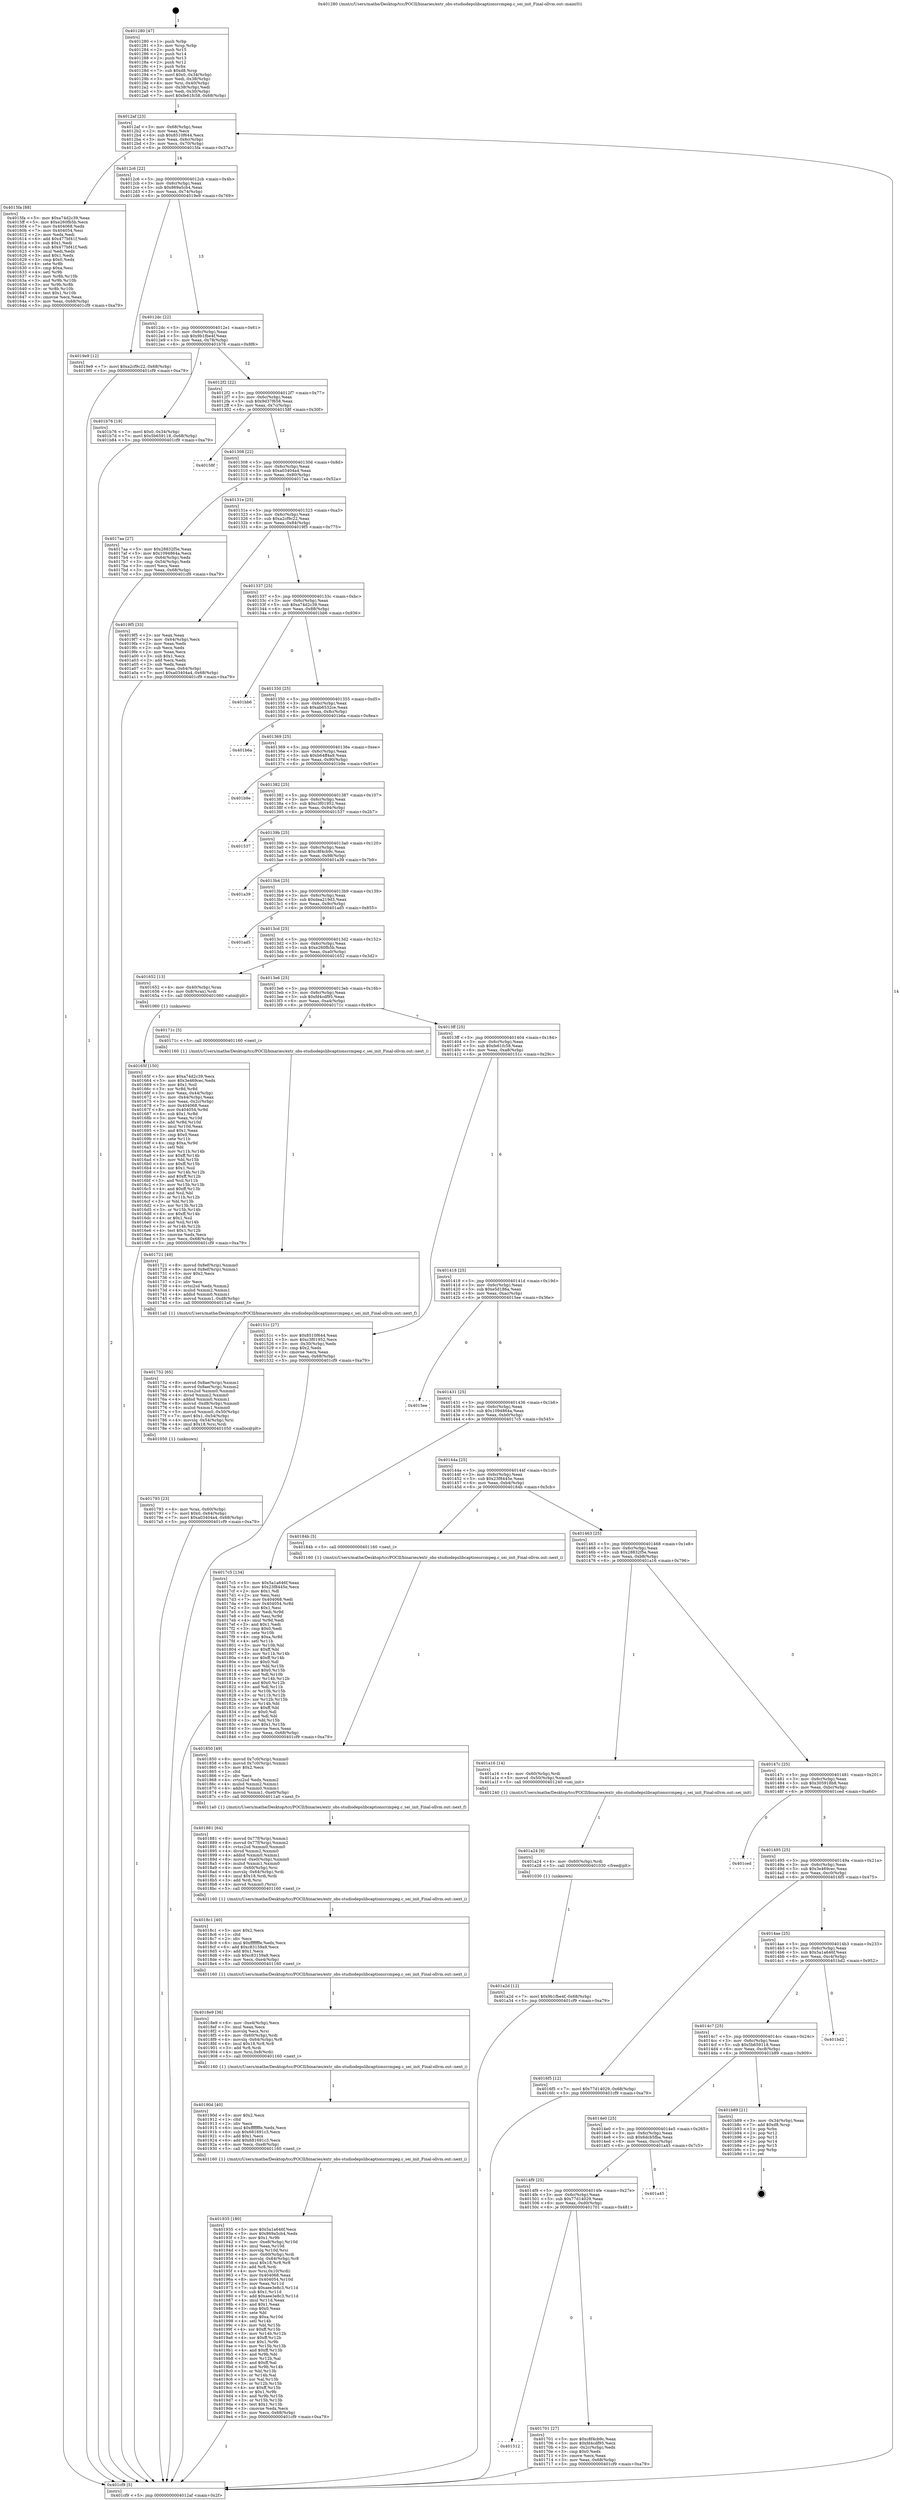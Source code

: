digraph "0x401280" {
  label = "0x401280 (/mnt/c/Users/mathe/Desktop/tcc/POCII/binaries/extr_obs-studiodepslibcaptionsrcmpeg.c_sei_init_Final-ollvm.out::main(0))"
  labelloc = "t"
  node[shape=record]

  Entry [label="",width=0.3,height=0.3,shape=circle,fillcolor=black,style=filled]
  "0x4012af" [label="{
     0x4012af [23]\l
     | [instrs]\l
     &nbsp;&nbsp;0x4012af \<+3\>: mov -0x68(%rbp),%eax\l
     &nbsp;&nbsp;0x4012b2 \<+2\>: mov %eax,%ecx\l
     &nbsp;&nbsp;0x4012b4 \<+6\>: sub $0x8510f644,%ecx\l
     &nbsp;&nbsp;0x4012ba \<+3\>: mov %eax,-0x6c(%rbp)\l
     &nbsp;&nbsp;0x4012bd \<+3\>: mov %ecx,-0x70(%rbp)\l
     &nbsp;&nbsp;0x4012c0 \<+6\>: je 00000000004015fa \<main+0x37a\>\l
  }"]
  "0x4015fa" [label="{
     0x4015fa [88]\l
     | [instrs]\l
     &nbsp;&nbsp;0x4015fa \<+5\>: mov $0xa74d2c39,%eax\l
     &nbsp;&nbsp;0x4015ff \<+5\>: mov $0xe260fb5b,%ecx\l
     &nbsp;&nbsp;0x401604 \<+7\>: mov 0x404068,%edx\l
     &nbsp;&nbsp;0x40160b \<+7\>: mov 0x404054,%esi\l
     &nbsp;&nbsp;0x401612 \<+2\>: mov %edx,%edi\l
     &nbsp;&nbsp;0x401614 \<+6\>: add $0x477bf41f,%edi\l
     &nbsp;&nbsp;0x40161a \<+3\>: sub $0x1,%edi\l
     &nbsp;&nbsp;0x40161d \<+6\>: sub $0x477bf41f,%edi\l
     &nbsp;&nbsp;0x401623 \<+3\>: imul %edi,%edx\l
     &nbsp;&nbsp;0x401626 \<+3\>: and $0x1,%edx\l
     &nbsp;&nbsp;0x401629 \<+3\>: cmp $0x0,%edx\l
     &nbsp;&nbsp;0x40162c \<+4\>: sete %r8b\l
     &nbsp;&nbsp;0x401630 \<+3\>: cmp $0xa,%esi\l
     &nbsp;&nbsp;0x401633 \<+4\>: setl %r9b\l
     &nbsp;&nbsp;0x401637 \<+3\>: mov %r8b,%r10b\l
     &nbsp;&nbsp;0x40163a \<+3\>: and %r9b,%r10b\l
     &nbsp;&nbsp;0x40163d \<+3\>: xor %r9b,%r8b\l
     &nbsp;&nbsp;0x401640 \<+3\>: or %r8b,%r10b\l
     &nbsp;&nbsp;0x401643 \<+4\>: test $0x1,%r10b\l
     &nbsp;&nbsp;0x401647 \<+3\>: cmovne %ecx,%eax\l
     &nbsp;&nbsp;0x40164a \<+3\>: mov %eax,-0x68(%rbp)\l
     &nbsp;&nbsp;0x40164d \<+5\>: jmp 0000000000401cf9 \<main+0xa79\>\l
  }"]
  "0x4012c6" [label="{
     0x4012c6 [22]\l
     | [instrs]\l
     &nbsp;&nbsp;0x4012c6 \<+5\>: jmp 00000000004012cb \<main+0x4b\>\l
     &nbsp;&nbsp;0x4012cb \<+3\>: mov -0x6c(%rbp),%eax\l
     &nbsp;&nbsp;0x4012ce \<+5\>: sub $0x869a5cb4,%eax\l
     &nbsp;&nbsp;0x4012d3 \<+3\>: mov %eax,-0x74(%rbp)\l
     &nbsp;&nbsp;0x4012d6 \<+6\>: je 00000000004019e9 \<main+0x769\>\l
  }"]
  Exit [label="",width=0.3,height=0.3,shape=circle,fillcolor=black,style=filled,peripheries=2]
  "0x4019e9" [label="{
     0x4019e9 [12]\l
     | [instrs]\l
     &nbsp;&nbsp;0x4019e9 \<+7\>: movl $0xa2cf9c22,-0x68(%rbp)\l
     &nbsp;&nbsp;0x4019f0 \<+5\>: jmp 0000000000401cf9 \<main+0xa79\>\l
  }"]
  "0x4012dc" [label="{
     0x4012dc [22]\l
     | [instrs]\l
     &nbsp;&nbsp;0x4012dc \<+5\>: jmp 00000000004012e1 \<main+0x61\>\l
     &nbsp;&nbsp;0x4012e1 \<+3\>: mov -0x6c(%rbp),%eax\l
     &nbsp;&nbsp;0x4012e4 \<+5\>: sub $0x9b1fbe4f,%eax\l
     &nbsp;&nbsp;0x4012e9 \<+3\>: mov %eax,-0x78(%rbp)\l
     &nbsp;&nbsp;0x4012ec \<+6\>: je 0000000000401b76 \<main+0x8f6\>\l
  }"]
  "0x401a2d" [label="{
     0x401a2d [12]\l
     | [instrs]\l
     &nbsp;&nbsp;0x401a2d \<+7\>: movl $0x9b1fbe4f,-0x68(%rbp)\l
     &nbsp;&nbsp;0x401a34 \<+5\>: jmp 0000000000401cf9 \<main+0xa79\>\l
  }"]
  "0x401b76" [label="{
     0x401b76 [19]\l
     | [instrs]\l
     &nbsp;&nbsp;0x401b76 \<+7\>: movl $0x0,-0x34(%rbp)\l
     &nbsp;&nbsp;0x401b7d \<+7\>: movl $0x5b659118,-0x68(%rbp)\l
     &nbsp;&nbsp;0x401b84 \<+5\>: jmp 0000000000401cf9 \<main+0xa79\>\l
  }"]
  "0x4012f2" [label="{
     0x4012f2 [22]\l
     | [instrs]\l
     &nbsp;&nbsp;0x4012f2 \<+5\>: jmp 00000000004012f7 \<main+0x77\>\l
     &nbsp;&nbsp;0x4012f7 \<+3\>: mov -0x6c(%rbp),%eax\l
     &nbsp;&nbsp;0x4012fa \<+5\>: sub $0x9d37f658,%eax\l
     &nbsp;&nbsp;0x4012ff \<+3\>: mov %eax,-0x7c(%rbp)\l
     &nbsp;&nbsp;0x401302 \<+6\>: je 000000000040158f \<main+0x30f\>\l
  }"]
  "0x401a24" [label="{
     0x401a24 [9]\l
     | [instrs]\l
     &nbsp;&nbsp;0x401a24 \<+4\>: mov -0x60(%rbp),%rdi\l
     &nbsp;&nbsp;0x401a28 \<+5\>: call 0000000000401030 \<free@plt\>\l
     | [calls]\l
     &nbsp;&nbsp;0x401030 \{1\} (unknown)\l
  }"]
  "0x40158f" [label="{
     0x40158f\l
  }", style=dashed]
  "0x401308" [label="{
     0x401308 [22]\l
     | [instrs]\l
     &nbsp;&nbsp;0x401308 \<+5\>: jmp 000000000040130d \<main+0x8d\>\l
     &nbsp;&nbsp;0x40130d \<+3\>: mov -0x6c(%rbp),%eax\l
     &nbsp;&nbsp;0x401310 \<+5\>: sub $0xa03404a4,%eax\l
     &nbsp;&nbsp;0x401315 \<+3\>: mov %eax,-0x80(%rbp)\l
     &nbsp;&nbsp;0x401318 \<+6\>: je 00000000004017aa \<main+0x52a\>\l
  }"]
  "0x401935" [label="{
     0x401935 [180]\l
     | [instrs]\l
     &nbsp;&nbsp;0x401935 \<+5\>: mov $0x5a1a646f,%ecx\l
     &nbsp;&nbsp;0x40193a \<+5\>: mov $0x869a5cb4,%edx\l
     &nbsp;&nbsp;0x40193f \<+3\>: mov $0x1,%r9b\l
     &nbsp;&nbsp;0x401942 \<+7\>: mov -0xe8(%rbp),%r10d\l
     &nbsp;&nbsp;0x401949 \<+4\>: imul %eax,%r10d\l
     &nbsp;&nbsp;0x40194d \<+3\>: movslq %r10d,%rsi\l
     &nbsp;&nbsp;0x401950 \<+4\>: mov -0x60(%rbp),%rdi\l
     &nbsp;&nbsp;0x401954 \<+4\>: movslq -0x64(%rbp),%r8\l
     &nbsp;&nbsp;0x401958 \<+4\>: imul $0x18,%r8,%r8\l
     &nbsp;&nbsp;0x40195c \<+3\>: add %r8,%rdi\l
     &nbsp;&nbsp;0x40195f \<+4\>: mov %rsi,0x10(%rdi)\l
     &nbsp;&nbsp;0x401963 \<+7\>: mov 0x404068,%eax\l
     &nbsp;&nbsp;0x40196a \<+8\>: mov 0x404054,%r10d\l
     &nbsp;&nbsp;0x401972 \<+3\>: mov %eax,%r11d\l
     &nbsp;&nbsp;0x401975 \<+7\>: sub $0xaee3e8c3,%r11d\l
     &nbsp;&nbsp;0x40197c \<+4\>: sub $0x1,%r11d\l
     &nbsp;&nbsp;0x401980 \<+7\>: add $0xaee3e8c3,%r11d\l
     &nbsp;&nbsp;0x401987 \<+4\>: imul %r11d,%eax\l
     &nbsp;&nbsp;0x40198b \<+3\>: and $0x1,%eax\l
     &nbsp;&nbsp;0x40198e \<+3\>: cmp $0x0,%eax\l
     &nbsp;&nbsp;0x401991 \<+3\>: sete %bl\l
     &nbsp;&nbsp;0x401994 \<+4\>: cmp $0xa,%r10d\l
     &nbsp;&nbsp;0x401998 \<+4\>: setl %r14b\l
     &nbsp;&nbsp;0x40199c \<+3\>: mov %bl,%r15b\l
     &nbsp;&nbsp;0x40199f \<+4\>: xor $0xff,%r15b\l
     &nbsp;&nbsp;0x4019a3 \<+3\>: mov %r14b,%r12b\l
     &nbsp;&nbsp;0x4019a6 \<+4\>: xor $0xff,%r12b\l
     &nbsp;&nbsp;0x4019aa \<+4\>: xor $0x1,%r9b\l
     &nbsp;&nbsp;0x4019ae \<+3\>: mov %r15b,%r13b\l
     &nbsp;&nbsp;0x4019b1 \<+4\>: and $0xff,%r13b\l
     &nbsp;&nbsp;0x4019b5 \<+3\>: and %r9b,%bl\l
     &nbsp;&nbsp;0x4019b8 \<+3\>: mov %r12b,%al\l
     &nbsp;&nbsp;0x4019bb \<+2\>: and $0xff,%al\l
     &nbsp;&nbsp;0x4019bd \<+3\>: and %r9b,%r14b\l
     &nbsp;&nbsp;0x4019c0 \<+3\>: or %bl,%r13b\l
     &nbsp;&nbsp;0x4019c3 \<+3\>: or %r14b,%al\l
     &nbsp;&nbsp;0x4019c6 \<+3\>: xor %al,%r13b\l
     &nbsp;&nbsp;0x4019c9 \<+3\>: or %r12b,%r15b\l
     &nbsp;&nbsp;0x4019cc \<+4\>: xor $0xff,%r15b\l
     &nbsp;&nbsp;0x4019d0 \<+4\>: or $0x1,%r9b\l
     &nbsp;&nbsp;0x4019d4 \<+3\>: and %r9b,%r15b\l
     &nbsp;&nbsp;0x4019d7 \<+3\>: or %r15b,%r13b\l
     &nbsp;&nbsp;0x4019da \<+4\>: test $0x1,%r13b\l
     &nbsp;&nbsp;0x4019de \<+3\>: cmovne %edx,%ecx\l
     &nbsp;&nbsp;0x4019e1 \<+3\>: mov %ecx,-0x68(%rbp)\l
     &nbsp;&nbsp;0x4019e4 \<+5\>: jmp 0000000000401cf9 \<main+0xa79\>\l
  }"]
  "0x4017aa" [label="{
     0x4017aa [27]\l
     | [instrs]\l
     &nbsp;&nbsp;0x4017aa \<+5\>: mov $0x28832f5e,%eax\l
     &nbsp;&nbsp;0x4017af \<+5\>: mov $0x1094864a,%ecx\l
     &nbsp;&nbsp;0x4017b4 \<+3\>: mov -0x64(%rbp),%edx\l
     &nbsp;&nbsp;0x4017b7 \<+3\>: cmp -0x54(%rbp),%edx\l
     &nbsp;&nbsp;0x4017ba \<+3\>: cmovl %ecx,%eax\l
     &nbsp;&nbsp;0x4017bd \<+3\>: mov %eax,-0x68(%rbp)\l
     &nbsp;&nbsp;0x4017c0 \<+5\>: jmp 0000000000401cf9 \<main+0xa79\>\l
  }"]
  "0x40131e" [label="{
     0x40131e [25]\l
     | [instrs]\l
     &nbsp;&nbsp;0x40131e \<+5\>: jmp 0000000000401323 \<main+0xa3\>\l
     &nbsp;&nbsp;0x401323 \<+3\>: mov -0x6c(%rbp),%eax\l
     &nbsp;&nbsp;0x401326 \<+5\>: sub $0xa2cf9c22,%eax\l
     &nbsp;&nbsp;0x40132b \<+6\>: mov %eax,-0x84(%rbp)\l
     &nbsp;&nbsp;0x401331 \<+6\>: je 00000000004019f5 \<main+0x775\>\l
  }"]
  "0x40190d" [label="{
     0x40190d [40]\l
     | [instrs]\l
     &nbsp;&nbsp;0x40190d \<+5\>: mov $0x2,%ecx\l
     &nbsp;&nbsp;0x401912 \<+1\>: cltd\l
     &nbsp;&nbsp;0x401913 \<+2\>: idiv %ecx\l
     &nbsp;&nbsp;0x401915 \<+6\>: imul $0xfffffffe,%edx,%ecx\l
     &nbsp;&nbsp;0x40191b \<+6\>: sub $0x681691c3,%ecx\l
     &nbsp;&nbsp;0x401921 \<+3\>: add $0x1,%ecx\l
     &nbsp;&nbsp;0x401924 \<+6\>: add $0x681691c3,%ecx\l
     &nbsp;&nbsp;0x40192a \<+6\>: mov %ecx,-0xe8(%rbp)\l
     &nbsp;&nbsp;0x401930 \<+5\>: call 0000000000401160 \<next_i\>\l
     | [calls]\l
     &nbsp;&nbsp;0x401160 \{1\} (/mnt/c/Users/mathe/Desktop/tcc/POCII/binaries/extr_obs-studiodepslibcaptionsrcmpeg.c_sei_init_Final-ollvm.out::next_i)\l
  }"]
  "0x4019f5" [label="{
     0x4019f5 [33]\l
     | [instrs]\l
     &nbsp;&nbsp;0x4019f5 \<+2\>: xor %eax,%eax\l
     &nbsp;&nbsp;0x4019f7 \<+3\>: mov -0x64(%rbp),%ecx\l
     &nbsp;&nbsp;0x4019fa \<+2\>: mov %eax,%edx\l
     &nbsp;&nbsp;0x4019fc \<+2\>: sub %ecx,%edx\l
     &nbsp;&nbsp;0x4019fe \<+2\>: mov %eax,%ecx\l
     &nbsp;&nbsp;0x401a00 \<+3\>: sub $0x1,%ecx\l
     &nbsp;&nbsp;0x401a03 \<+2\>: add %ecx,%edx\l
     &nbsp;&nbsp;0x401a05 \<+2\>: sub %edx,%eax\l
     &nbsp;&nbsp;0x401a07 \<+3\>: mov %eax,-0x64(%rbp)\l
     &nbsp;&nbsp;0x401a0a \<+7\>: movl $0xa03404a4,-0x68(%rbp)\l
     &nbsp;&nbsp;0x401a11 \<+5\>: jmp 0000000000401cf9 \<main+0xa79\>\l
  }"]
  "0x401337" [label="{
     0x401337 [25]\l
     | [instrs]\l
     &nbsp;&nbsp;0x401337 \<+5\>: jmp 000000000040133c \<main+0xbc\>\l
     &nbsp;&nbsp;0x40133c \<+3\>: mov -0x6c(%rbp),%eax\l
     &nbsp;&nbsp;0x40133f \<+5\>: sub $0xa74d2c39,%eax\l
     &nbsp;&nbsp;0x401344 \<+6\>: mov %eax,-0x88(%rbp)\l
     &nbsp;&nbsp;0x40134a \<+6\>: je 0000000000401bb6 \<main+0x936\>\l
  }"]
  "0x4018e9" [label="{
     0x4018e9 [36]\l
     | [instrs]\l
     &nbsp;&nbsp;0x4018e9 \<+6\>: mov -0xe4(%rbp),%ecx\l
     &nbsp;&nbsp;0x4018ef \<+3\>: imul %eax,%ecx\l
     &nbsp;&nbsp;0x4018f2 \<+3\>: movslq %ecx,%rsi\l
     &nbsp;&nbsp;0x4018f5 \<+4\>: mov -0x60(%rbp),%rdi\l
     &nbsp;&nbsp;0x4018f9 \<+4\>: movslq -0x64(%rbp),%r8\l
     &nbsp;&nbsp;0x4018fd \<+4\>: imul $0x18,%r8,%r8\l
     &nbsp;&nbsp;0x401901 \<+3\>: add %r8,%rdi\l
     &nbsp;&nbsp;0x401904 \<+4\>: mov %rsi,0x8(%rdi)\l
     &nbsp;&nbsp;0x401908 \<+5\>: call 0000000000401160 \<next_i\>\l
     | [calls]\l
     &nbsp;&nbsp;0x401160 \{1\} (/mnt/c/Users/mathe/Desktop/tcc/POCII/binaries/extr_obs-studiodepslibcaptionsrcmpeg.c_sei_init_Final-ollvm.out::next_i)\l
  }"]
  "0x401bb6" [label="{
     0x401bb6\l
  }", style=dashed]
  "0x401350" [label="{
     0x401350 [25]\l
     | [instrs]\l
     &nbsp;&nbsp;0x401350 \<+5\>: jmp 0000000000401355 \<main+0xd5\>\l
     &nbsp;&nbsp;0x401355 \<+3\>: mov -0x6c(%rbp),%eax\l
     &nbsp;&nbsp;0x401358 \<+5\>: sub $0xab6532ce,%eax\l
     &nbsp;&nbsp;0x40135d \<+6\>: mov %eax,-0x8c(%rbp)\l
     &nbsp;&nbsp;0x401363 \<+6\>: je 0000000000401b6a \<main+0x8ea\>\l
  }"]
  "0x4018c1" [label="{
     0x4018c1 [40]\l
     | [instrs]\l
     &nbsp;&nbsp;0x4018c1 \<+5\>: mov $0x2,%ecx\l
     &nbsp;&nbsp;0x4018c6 \<+1\>: cltd\l
     &nbsp;&nbsp;0x4018c7 \<+2\>: idiv %ecx\l
     &nbsp;&nbsp;0x4018c9 \<+6\>: imul $0xfffffffe,%edx,%ecx\l
     &nbsp;&nbsp;0x4018cf \<+6\>: add $0xc83159a9,%ecx\l
     &nbsp;&nbsp;0x4018d5 \<+3\>: add $0x1,%ecx\l
     &nbsp;&nbsp;0x4018d8 \<+6\>: sub $0xc83159a9,%ecx\l
     &nbsp;&nbsp;0x4018de \<+6\>: mov %ecx,-0xe4(%rbp)\l
     &nbsp;&nbsp;0x4018e4 \<+5\>: call 0000000000401160 \<next_i\>\l
     | [calls]\l
     &nbsp;&nbsp;0x401160 \{1\} (/mnt/c/Users/mathe/Desktop/tcc/POCII/binaries/extr_obs-studiodepslibcaptionsrcmpeg.c_sei_init_Final-ollvm.out::next_i)\l
  }"]
  "0x401b6a" [label="{
     0x401b6a\l
  }", style=dashed]
  "0x401369" [label="{
     0x401369 [25]\l
     | [instrs]\l
     &nbsp;&nbsp;0x401369 \<+5\>: jmp 000000000040136e \<main+0xee\>\l
     &nbsp;&nbsp;0x40136e \<+3\>: mov -0x6c(%rbp),%eax\l
     &nbsp;&nbsp;0x401371 \<+5\>: sub $0xb64ff4a9,%eax\l
     &nbsp;&nbsp;0x401376 \<+6\>: mov %eax,-0x90(%rbp)\l
     &nbsp;&nbsp;0x40137c \<+6\>: je 0000000000401b9e \<main+0x91e\>\l
  }"]
  "0x401881" [label="{
     0x401881 [64]\l
     | [instrs]\l
     &nbsp;&nbsp;0x401881 \<+8\>: movsd 0x77f(%rip),%xmm1\l
     &nbsp;&nbsp;0x401889 \<+8\>: movsd 0x77f(%rip),%xmm2\l
     &nbsp;&nbsp;0x401891 \<+4\>: cvtss2sd %xmm0,%xmm0\l
     &nbsp;&nbsp;0x401895 \<+4\>: divsd %xmm2,%xmm0\l
     &nbsp;&nbsp;0x401899 \<+4\>: addsd %xmm0,%xmm1\l
     &nbsp;&nbsp;0x40189d \<+8\>: movsd -0xe0(%rbp),%xmm0\l
     &nbsp;&nbsp;0x4018a5 \<+4\>: mulsd %xmm1,%xmm0\l
     &nbsp;&nbsp;0x4018a9 \<+4\>: mov -0x60(%rbp),%rsi\l
     &nbsp;&nbsp;0x4018ad \<+4\>: movslq -0x64(%rbp),%rdi\l
     &nbsp;&nbsp;0x4018b1 \<+4\>: imul $0x18,%rdi,%rdi\l
     &nbsp;&nbsp;0x4018b5 \<+3\>: add %rdi,%rsi\l
     &nbsp;&nbsp;0x4018b8 \<+4\>: movsd %xmm0,(%rsi)\l
     &nbsp;&nbsp;0x4018bc \<+5\>: call 0000000000401160 \<next_i\>\l
     | [calls]\l
     &nbsp;&nbsp;0x401160 \{1\} (/mnt/c/Users/mathe/Desktop/tcc/POCII/binaries/extr_obs-studiodepslibcaptionsrcmpeg.c_sei_init_Final-ollvm.out::next_i)\l
  }"]
  "0x401b9e" [label="{
     0x401b9e\l
  }", style=dashed]
  "0x401382" [label="{
     0x401382 [25]\l
     | [instrs]\l
     &nbsp;&nbsp;0x401382 \<+5\>: jmp 0000000000401387 \<main+0x107\>\l
     &nbsp;&nbsp;0x401387 \<+3\>: mov -0x6c(%rbp),%eax\l
     &nbsp;&nbsp;0x40138a \<+5\>: sub $0xc3f01952,%eax\l
     &nbsp;&nbsp;0x40138f \<+6\>: mov %eax,-0x94(%rbp)\l
     &nbsp;&nbsp;0x401395 \<+6\>: je 0000000000401537 \<main+0x2b7\>\l
  }"]
  "0x401850" [label="{
     0x401850 [49]\l
     | [instrs]\l
     &nbsp;&nbsp;0x401850 \<+8\>: movsd 0x7c0(%rip),%xmm0\l
     &nbsp;&nbsp;0x401858 \<+8\>: movsd 0x7c0(%rip),%xmm1\l
     &nbsp;&nbsp;0x401860 \<+5\>: mov $0x2,%ecx\l
     &nbsp;&nbsp;0x401865 \<+1\>: cltd\l
     &nbsp;&nbsp;0x401866 \<+2\>: idiv %ecx\l
     &nbsp;&nbsp;0x401868 \<+4\>: cvtsi2sd %edx,%xmm2\l
     &nbsp;&nbsp;0x40186c \<+4\>: mulsd %xmm2,%xmm1\l
     &nbsp;&nbsp;0x401870 \<+4\>: addsd %xmm0,%xmm1\l
     &nbsp;&nbsp;0x401874 \<+8\>: movsd %xmm1,-0xe0(%rbp)\l
     &nbsp;&nbsp;0x40187c \<+5\>: call 00000000004011a0 \<next_f\>\l
     | [calls]\l
     &nbsp;&nbsp;0x4011a0 \{1\} (/mnt/c/Users/mathe/Desktop/tcc/POCII/binaries/extr_obs-studiodepslibcaptionsrcmpeg.c_sei_init_Final-ollvm.out::next_f)\l
  }"]
  "0x401537" [label="{
     0x401537\l
  }", style=dashed]
  "0x40139b" [label="{
     0x40139b [25]\l
     | [instrs]\l
     &nbsp;&nbsp;0x40139b \<+5\>: jmp 00000000004013a0 \<main+0x120\>\l
     &nbsp;&nbsp;0x4013a0 \<+3\>: mov -0x6c(%rbp),%eax\l
     &nbsp;&nbsp;0x4013a3 \<+5\>: sub $0xc8f4cb9c,%eax\l
     &nbsp;&nbsp;0x4013a8 \<+6\>: mov %eax,-0x98(%rbp)\l
     &nbsp;&nbsp;0x4013ae \<+6\>: je 0000000000401a39 \<main+0x7b9\>\l
  }"]
  "0x401793" [label="{
     0x401793 [23]\l
     | [instrs]\l
     &nbsp;&nbsp;0x401793 \<+4\>: mov %rax,-0x60(%rbp)\l
     &nbsp;&nbsp;0x401797 \<+7\>: movl $0x0,-0x64(%rbp)\l
     &nbsp;&nbsp;0x40179e \<+7\>: movl $0xa03404a4,-0x68(%rbp)\l
     &nbsp;&nbsp;0x4017a5 \<+5\>: jmp 0000000000401cf9 \<main+0xa79\>\l
  }"]
  "0x401a39" [label="{
     0x401a39\l
  }", style=dashed]
  "0x4013b4" [label="{
     0x4013b4 [25]\l
     | [instrs]\l
     &nbsp;&nbsp;0x4013b4 \<+5\>: jmp 00000000004013b9 \<main+0x139\>\l
     &nbsp;&nbsp;0x4013b9 \<+3\>: mov -0x6c(%rbp),%eax\l
     &nbsp;&nbsp;0x4013bc \<+5\>: sub $0xdea219d3,%eax\l
     &nbsp;&nbsp;0x4013c1 \<+6\>: mov %eax,-0x9c(%rbp)\l
     &nbsp;&nbsp;0x4013c7 \<+6\>: je 0000000000401ad5 \<main+0x855\>\l
  }"]
  "0x401752" [label="{
     0x401752 [65]\l
     | [instrs]\l
     &nbsp;&nbsp;0x401752 \<+8\>: movsd 0x8ae(%rip),%xmm1\l
     &nbsp;&nbsp;0x40175a \<+8\>: movsd 0x8ae(%rip),%xmm2\l
     &nbsp;&nbsp;0x401762 \<+4\>: cvtss2sd %xmm0,%xmm0\l
     &nbsp;&nbsp;0x401766 \<+4\>: divsd %xmm2,%xmm0\l
     &nbsp;&nbsp;0x40176a \<+4\>: addsd %xmm0,%xmm1\l
     &nbsp;&nbsp;0x40176e \<+8\>: movsd -0xd8(%rbp),%xmm0\l
     &nbsp;&nbsp;0x401776 \<+4\>: mulsd %xmm1,%xmm0\l
     &nbsp;&nbsp;0x40177a \<+5\>: movsd %xmm0,-0x50(%rbp)\l
     &nbsp;&nbsp;0x40177f \<+7\>: movl $0x1,-0x54(%rbp)\l
     &nbsp;&nbsp;0x401786 \<+4\>: movslq -0x54(%rbp),%rsi\l
     &nbsp;&nbsp;0x40178a \<+4\>: imul $0x18,%rsi,%rdi\l
     &nbsp;&nbsp;0x40178e \<+5\>: call 0000000000401050 \<malloc@plt\>\l
     | [calls]\l
     &nbsp;&nbsp;0x401050 \{1\} (unknown)\l
  }"]
  "0x401ad5" [label="{
     0x401ad5\l
  }", style=dashed]
  "0x4013cd" [label="{
     0x4013cd [25]\l
     | [instrs]\l
     &nbsp;&nbsp;0x4013cd \<+5\>: jmp 00000000004013d2 \<main+0x152\>\l
     &nbsp;&nbsp;0x4013d2 \<+3\>: mov -0x6c(%rbp),%eax\l
     &nbsp;&nbsp;0x4013d5 \<+5\>: sub $0xe260fb5b,%eax\l
     &nbsp;&nbsp;0x4013da \<+6\>: mov %eax,-0xa0(%rbp)\l
     &nbsp;&nbsp;0x4013e0 \<+6\>: je 0000000000401652 \<main+0x3d2\>\l
  }"]
  "0x401721" [label="{
     0x401721 [49]\l
     | [instrs]\l
     &nbsp;&nbsp;0x401721 \<+8\>: movsd 0x8ef(%rip),%xmm0\l
     &nbsp;&nbsp;0x401729 \<+8\>: movsd 0x8ef(%rip),%xmm1\l
     &nbsp;&nbsp;0x401731 \<+5\>: mov $0x2,%ecx\l
     &nbsp;&nbsp;0x401736 \<+1\>: cltd\l
     &nbsp;&nbsp;0x401737 \<+2\>: idiv %ecx\l
     &nbsp;&nbsp;0x401739 \<+4\>: cvtsi2sd %edx,%xmm2\l
     &nbsp;&nbsp;0x40173d \<+4\>: mulsd %xmm2,%xmm1\l
     &nbsp;&nbsp;0x401741 \<+4\>: addsd %xmm0,%xmm1\l
     &nbsp;&nbsp;0x401745 \<+8\>: movsd %xmm1,-0xd8(%rbp)\l
     &nbsp;&nbsp;0x40174d \<+5\>: call 00000000004011a0 \<next_f\>\l
     | [calls]\l
     &nbsp;&nbsp;0x4011a0 \{1\} (/mnt/c/Users/mathe/Desktop/tcc/POCII/binaries/extr_obs-studiodepslibcaptionsrcmpeg.c_sei_init_Final-ollvm.out::next_f)\l
  }"]
  "0x401652" [label="{
     0x401652 [13]\l
     | [instrs]\l
     &nbsp;&nbsp;0x401652 \<+4\>: mov -0x40(%rbp),%rax\l
     &nbsp;&nbsp;0x401656 \<+4\>: mov 0x8(%rax),%rdi\l
     &nbsp;&nbsp;0x40165a \<+5\>: call 0000000000401060 \<atoi@plt\>\l
     | [calls]\l
     &nbsp;&nbsp;0x401060 \{1\} (unknown)\l
  }"]
  "0x4013e6" [label="{
     0x4013e6 [25]\l
     | [instrs]\l
     &nbsp;&nbsp;0x4013e6 \<+5\>: jmp 00000000004013eb \<main+0x16b\>\l
     &nbsp;&nbsp;0x4013eb \<+3\>: mov -0x6c(%rbp),%eax\l
     &nbsp;&nbsp;0x4013ee \<+5\>: sub $0xfd4cdf95,%eax\l
     &nbsp;&nbsp;0x4013f3 \<+6\>: mov %eax,-0xa4(%rbp)\l
     &nbsp;&nbsp;0x4013f9 \<+6\>: je 000000000040171c \<main+0x49c\>\l
  }"]
  "0x401512" [label="{
     0x401512\l
  }", style=dashed]
  "0x40171c" [label="{
     0x40171c [5]\l
     | [instrs]\l
     &nbsp;&nbsp;0x40171c \<+5\>: call 0000000000401160 \<next_i\>\l
     | [calls]\l
     &nbsp;&nbsp;0x401160 \{1\} (/mnt/c/Users/mathe/Desktop/tcc/POCII/binaries/extr_obs-studiodepslibcaptionsrcmpeg.c_sei_init_Final-ollvm.out::next_i)\l
  }"]
  "0x4013ff" [label="{
     0x4013ff [25]\l
     | [instrs]\l
     &nbsp;&nbsp;0x4013ff \<+5\>: jmp 0000000000401404 \<main+0x184\>\l
     &nbsp;&nbsp;0x401404 \<+3\>: mov -0x6c(%rbp),%eax\l
     &nbsp;&nbsp;0x401407 \<+5\>: sub $0xfe61fc58,%eax\l
     &nbsp;&nbsp;0x40140c \<+6\>: mov %eax,-0xa8(%rbp)\l
     &nbsp;&nbsp;0x401412 \<+6\>: je 000000000040151c \<main+0x29c\>\l
  }"]
  "0x401701" [label="{
     0x401701 [27]\l
     | [instrs]\l
     &nbsp;&nbsp;0x401701 \<+5\>: mov $0xc8f4cb9c,%eax\l
     &nbsp;&nbsp;0x401706 \<+5\>: mov $0xfd4cdf95,%ecx\l
     &nbsp;&nbsp;0x40170b \<+3\>: mov -0x2c(%rbp),%edx\l
     &nbsp;&nbsp;0x40170e \<+3\>: cmp $0x0,%edx\l
     &nbsp;&nbsp;0x401711 \<+3\>: cmove %ecx,%eax\l
     &nbsp;&nbsp;0x401714 \<+3\>: mov %eax,-0x68(%rbp)\l
     &nbsp;&nbsp;0x401717 \<+5\>: jmp 0000000000401cf9 \<main+0xa79\>\l
  }"]
  "0x40151c" [label="{
     0x40151c [27]\l
     | [instrs]\l
     &nbsp;&nbsp;0x40151c \<+5\>: mov $0x8510f644,%eax\l
     &nbsp;&nbsp;0x401521 \<+5\>: mov $0xc3f01952,%ecx\l
     &nbsp;&nbsp;0x401526 \<+3\>: mov -0x30(%rbp),%edx\l
     &nbsp;&nbsp;0x401529 \<+3\>: cmp $0x2,%edx\l
     &nbsp;&nbsp;0x40152c \<+3\>: cmovne %ecx,%eax\l
     &nbsp;&nbsp;0x40152f \<+3\>: mov %eax,-0x68(%rbp)\l
     &nbsp;&nbsp;0x401532 \<+5\>: jmp 0000000000401cf9 \<main+0xa79\>\l
  }"]
  "0x401418" [label="{
     0x401418 [25]\l
     | [instrs]\l
     &nbsp;&nbsp;0x401418 \<+5\>: jmp 000000000040141d \<main+0x19d\>\l
     &nbsp;&nbsp;0x40141d \<+3\>: mov -0x6c(%rbp),%eax\l
     &nbsp;&nbsp;0x401420 \<+5\>: sub $0xe5d186a,%eax\l
     &nbsp;&nbsp;0x401425 \<+6\>: mov %eax,-0xac(%rbp)\l
     &nbsp;&nbsp;0x40142b \<+6\>: je 00000000004015ee \<main+0x36e\>\l
  }"]
  "0x401cf9" [label="{
     0x401cf9 [5]\l
     | [instrs]\l
     &nbsp;&nbsp;0x401cf9 \<+5\>: jmp 00000000004012af \<main+0x2f\>\l
  }"]
  "0x401280" [label="{
     0x401280 [47]\l
     | [instrs]\l
     &nbsp;&nbsp;0x401280 \<+1\>: push %rbp\l
     &nbsp;&nbsp;0x401281 \<+3\>: mov %rsp,%rbp\l
     &nbsp;&nbsp;0x401284 \<+2\>: push %r15\l
     &nbsp;&nbsp;0x401286 \<+2\>: push %r14\l
     &nbsp;&nbsp;0x401288 \<+2\>: push %r13\l
     &nbsp;&nbsp;0x40128a \<+2\>: push %r12\l
     &nbsp;&nbsp;0x40128c \<+1\>: push %rbx\l
     &nbsp;&nbsp;0x40128d \<+7\>: sub $0xd8,%rsp\l
     &nbsp;&nbsp;0x401294 \<+7\>: movl $0x0,-0x34(%rbp)\l
     &nbsp;&nbsp;0x40129b \<+3\>: mov %edi,-0x38(%rbp)\l
     &nbsp;&nbsp;0x40129e \<+4\>: mov %rsi,-0x40(%rbp)\l
     &nbsp;&nbsp;0x4012a2 \<+3\>: mov -0x38(%rbp),%edi\l
     &nbsp;&nbsp;0x4012a5 \<+3\>: mov %edi,-0x30(%rbp)\l
     &nbsp;&nbsp;0x4012a8 \<+7\>: movl $0xfe61fc58,-0x68(%rbp)\l
  }"]
  "0x40165f" [label="{
     0x40165f [150]\l
     | [instrs]\l
     &nbsp;&nbsp;0x40165f \<+5\>: mov $0xa74d2c39,%ecx\l
     &nbsp;&nbsp;0x401664 \<+5\>: mov $0x3e469cec,%edx\l
     &nbsp;&nbsp;0x401669 \<+3\>: mov $0x1,%sil\l
     &nbsp;&nbsp;0x40166c \<+3\>: xor %r8d,%r8d\l
     &nbsp;&nbsp;0x40166f \<+3\>: mov %eax,-0x44(%rbp)\l
     &nbsp;&nbsp;0x401672 \<+3\>: mov -0x44(%rbp),%eax\l
     &nbsp;&nbsp;0x401675 \<+3\>: mov %eax,-0x2c(%rbp)\l
     &nbsp;&nbsp;0x401678 \<+7\>: mov 0x404068,%eax\l
     &nbsp;&nbsp;0x40167f \<+8\>: mov 0x404054,%r9d\l
     &nbsp;&nbsp;0x401687 \<+4\>: sub $0x1,%r8d\l
     &nbsp;&nbsp;0x40168b \<+3\>: mov %eax,%r10d\l
     &nbsp;&nbsp;0x40168e \<+3\>: add %r8d,%r10d\l
     &nbsp;&nbsp;0x401691 \<+4\>: imul %r10d,%eax\l
     &nbsp;&nbsp;0x401695 \<+3\>: and $0x1,%eax\l
     &nbsp;&nbsp;0x401698 \<+3\>: cmp $0x0,%eax\l
     &nbsp;&nbsp;0x40169b \<+4\>: sete %r11b\l
     &nbsp;&nbsp;0x40169f \<+4\>: cmp $0xa,%r9d\l
     &nbsp;&nbsp;0x4016a3 \<+3\>: setl %bl\l
     &nbsp;&nbsp;0x4016a6 \<+3\>: mov %r11b,%r14b\l
     &nbsp;&nbsp;0x4016a9 \<+4\>: xor $0xff,%r14b\l
     &nbsp;&nbsp;0x4016ad \<+3\>: mov %bl,%r15b\l
     &nbsp;&nbsp;0x4016b0 \<+4\>: xor $0xff,%r15b\l
     &nbsp;&nbsp;0x4016b4 \<+4\>: xor $0x1,%sil\l
     &nbsp;&nbsp;0x4016b8 \<+3\>: mov %r14b,%r12b\l
     &nbsp;&nbsp;0x4016bb \<+4\>: and $0xff,%r12b\l
     &nbsp;&nbsp;0x4016bf \<+3\>: and %sil,%r11b\l
     &nbsp;&nbsp;0x4016c2 \<+3\>: mov %r15b,%r13b\l
     &nbsp;&nbsp;0x4016c5 \<+4\>: and $0xff,%r13b\l
     &nbsp;&nbsp;0x4016c9 \<+3\>: and %sil,%bl\l
     &nbsp;&nbsp;0x4016cc \<+3\>: or %r11b,%r12b\l
     &nbsp;&nbsp;0x4016cf \<+3\>: or %bl,%r13b\l
     &nbsp;&nbsp;0x4016d2 \<+3\>: xor %r13b,%r12b\l
     &nbsp;&nbsp;0x4016d5 \<+3\>: or %r15b,%r14b\l
     &nbsp;&nbsp;0x4016d8 \<+4\>: xor $0xff,%r14b\l
     &nbsp;&nbsp;0x4016dc \<+4\>: or $0x1,%sil\l
     &nbsp;&nbsp;0x4016e0 \<+3\>: and %sil,%r14b\l
     &nbsp;&nbsp;0x4016e3 \<+3\>: or %r14b,%r12b\l
     &nbsp;&nbsp;0x4016e6 \<+4\>: test $0x1,%r12b\l
     &nbsp;&nbsp;0x4016ea \<+3\>: cmovne %edx,%ecx\l
     &nbsp;&nbsp;0x4016ed \<+3\>: mov %ecx,-0x68(%rbp)\l
     &nbsp;&nbsp;0x4016f0 \<+5\>: jmp 0000000000401cf9 \<main+0xa79\>\l
  }"]
  "0x4014f9" [label="{
     0x4014f9 [25]\l
     | [instrs]\l
     &nbsp;&nbsp;0x4014f9 \<+5\>: jmp 00000000004014fe \<main+0x27e\>\l
     &nbsp;&nbsp;0x4014fe \<+3\>: mov -0x6c(%rbp),%eax\l
     &nbsp;&nbsp;0x401501 \<+5\>: sub $0x77d14029,%eax\l
     &nbsp;&nbsp;0x401506 \<+6\>: mov %eax,-0xd0(%rbp)\l
     &nbsp;&nbsp;0x40150c \<+6\>: je 0000000000401701 \<main+0x481\>\l
  }"]
  "0x4015ee" [label="{
     0x4015ee\l
  }", style=dashed]
  "0x401431" [label="{
     0x401431 [25]\l
     | [instrs]\l
     &nbsp;&nbsp;0x401431 \<+5\>: jmp 0000000000401436 \<main+0x1b6\>\l
     &nbsp;&nbsp;0x401436 \<+3\>: mov -0x6c(%rbp),%eax\l
     &nbsp;&nbsp;0x401439 \<+5\>: sub $0x1094864a,%eax\l
     &nbsp;&nbsp;0x40143e \<+6\>: mov %eax,-0xb0(%rbp)\l
     &nbsp;&nbsp;0x401444 \<+6\>: je 00000000004017c5 \<main+0x545\>\l
  }"]
  "0x401a45" [label="{
     0x401a45\l
  }", style=dashed]
  "0x4017c5" [label="{
     0x4017c5 [134]\l
     | [instrs]\l
     &nbsp;&nbsp;0x4017c5 \<+5\>: mov $0x5a1a646f,%eax\l
     &nbsp;&nbsp;0x4017ca \<+5\>: mov $0x23f8445e,%ecx\l
     &nbsp;&nbsp;0x4017cf \<+2\>: mov $0x1,%dl\l
     &nbsp;&nbsp;0x4017d1 \<+2\>: xor %esi,%esi\l
     &nbsp;&nbsp;0x4017d3 \<+7\>: mov 0x404068,%edi\l
     &nbsp;&nbsp;0x4017da \<+8\>: mov 0x404054,%r8d\l
     &nbsp;&nbsp;0x4017e2 \<+3\>: sub $0x1,%esi\l
     &nbsp;&nbsp;0x4017e5 \<+3\>: mov %edi,%r9d\l
     &nbsp;&nbsp;0x4017e8 \<+3\>: add %esi,%r9d\l
     &nbsp;&nbsp;0x4017eb \<+4\>: imul %r9d,%edi\l
     &nbsp;&nbsp;0x4017ef \<+3\>: and $0x1,%edi\l
     &nbsp;&nbsp;0x4017f2 \<+3\>: cmp $0x0,%edi\l
     &nbsp;&nbsp;0x4017f5 \<+4\>: sete %r10b\l
     &nbsp;&nbsp;0x4017f9 \<+4\>: cmp $0xa,%r8d\l
     &nbsp;&nbsp;0x4017fd \<+4\>: setl %r11b\l
     &nbsp;&nbsp;0x401801 \<+3\>: mov %r10b,%bl\l
     &nbsp;&nbsp;0x401804 \<+3\>: xor $0xff,%bl\l
     &nbsp;&nbsp;0x401807 \<+3\>: mov %r11b,%r14b\l
     &nbsp;&nbsp;0x40180a \<+4\>: xor $0xff,%r14b\l
     &nbsp;&nbsp;0x40180e \<+3\>: xor $0x0,%dl\l
     &nbsp;&nbsp;0x401811 \<+3\>: mov %bl,%r15b\l
     &nbsp;&nbsp;0x401814 \<+4\>: and $0x0,%r15b\l
     &nbsp;&nbsp;0x401818 \<+3\>: and %dl,%r10b\l
     &nbsp;&nbsp;0x40181b \<+3\>: mov %r14b,%r12b\l
     &nbsp;&nbsp;0x40181e \<+4\>: and $0x0,%r12b\l
     &nbsp;&nbsp;0x401822 \<+3\>: and %dl,%r11b\l
     &nbsp;&nbsp;0x401825 \<+3\>: or %r10b,%r15b\l
     &nbsp;&nbsp;0x401828 \<+3\>: or %r11b,%r12b\l
     &nbsp;&nbsp;0x40182b \<+3\>: xor %r12b,%r15b\l
     &nbsp;&nbsp;0x40182e \<+3\>: or %r14b,%bl\l
     &nbsp;&nbsp;0x401831 \<+3\>: xor $0xff,%bl\l
     &nbsp;&nbsp;0x401834 \<+3\>: or $0x0,%dl\l
     &nbsp;&nbsp;0x401837 \<+2\>: and %dl,%bl\l
     &nbsp;&nbsp;0x401839 \<+3\>: or %bl,%r15b\l
     &nbsp;&nbsp;0x40183c \<+4\>: test $0x1,%r15b\l
     &nbsp;&nbsp;0x401840 \<+3\>: cmovne %ecx,%eax\l
     &nbsp;&nbsp;0x401843 \<+3\>: mov %eax,-0x68(%rbp)\l
     &nbsp;&nbsp;0x401846 \<+5\>: jmp 0000000000401cf9 \<main+0xa79\>\l
  }"]
  "0x40144a" [label="{
     0x40144a [25]\l
     | [instrs]\l
     &nbsp;&nbsp;0x40144a \<+5\>: jmp 000000000040144f \<main+0x1cf\>\l
     &nbsp;&nbsp;0x40144f \<+3\>: mov -0x6c(%rbp),%eax\l
     &nbsp;&nbsp;0x401452 \<+5\>: sub $0x23f8445e,%eax\l
     &nbsp;&nbsp;0x401457 \<+6\>: mov %eax,-0xb4(%rbp)\l
     &nbsp;&nbsp;0x40145d \<+6\>: je 000000000040184b \<main+0x5cb\>\l
  }"]
  "0x4014e0" [label="{
     0x4014e0 [25]\l
     | [instrs]\l
     &nbsp;&nbsp;0x4014e0 \<+5\>: jmp 00000000004014e5 \<main+0x265\>\l
     &nbsp;&nbsp;0x4014e5 \<+3\>: mov -0x6c(%rbp),%eax\l
     &nbsp;&nbsp;0x4014e8 \<+5\>: sub $0x6dcb5fba,%eax\l
     &nbsp;&nbsp;0x4014ed \<+6\>: mov %eax,-0xcc(%rbp)\l
     &nbsp;&nbsp;0x4014f3 \<+6\>: je 0000000000401a45 \<main+0x7c5\>\l
  }"]
  "0x40184b" [label="{
     0x40184b [5]\l
     | [instrs]\l
     &nbsp;&nbsp;0x40184b \<+5\>: call 0000000000401160 \<next_i\>\l
     | [calls]\l
     &nbsp;&nbsp;0x401160 \{1\} (/mnt/c/Users/mathe/Desktop/tcc/POCII/binaries/extr_obs-studiodepslibcaptionsrcmpeg.c_sei_init_Final-ollvm.out::next_i)\l
  }"]
  "0x401463" [label="{
     0x401463 [25]\l
     | [instrs]\l
     &nbsp;&nbsp;0x401463 \<+5\>: jmp 0000000000401468 \<main+0x1e8\>\l
     &nbsp;&nbsp;0x401468 \<+3\>: mov -0x6c(%rbp),%eax\l
     &nbsp;&nbsp;0x40146b \<+5\>: sub $0x28832f5e,%eax\l
     &nbsp;&nbsp;0x401470 \<+6\>: mov %eax,-0xb8(%rbp)\l
     &nbsp;&nbsp;0x401476 \<+6\>: je 0000000000401a16 \<main+0x796\>\l
  }"]
  "0x401b89" [label="{
     0x401b89 [21]\l
     | [instrs]\l
     &nbsp;&nbsp;0x401b89 \<+3\>: mov -0x34(%rbp),%eax\l
     &nbsp;&nbsp;0x401b8c \<+7\>: add $0xd8,%rsp\l
     &nbsp;&nbsp;0x401b93 \<+1\>: pop %rbx\l
     &nbsp;&nbsp;0x401b94 \<+2\>: pop %r12\l
     &nbsp;&nbsp;0x401b96 \<+2\>: pop %r13\l
     &nbsp;&nbsp;0x401b98 \<+2\>: pop %r14\l
     &nbsp;&nbsp;0x401b9a \<+2\>: pop %r15\l
     &nbsp;&nbsp;0x401b9c \<+1\>: pop %rbp\l
     &nbsp;&nbsp;0x401b9d \<+1\>: ret\l
  }"]
  "0x401a16" [label="{
     0x401a16 [14]\l
     | [instrs]\l
     &nbsp;&nbsp;0x401a16 \<+4\>: mov -0x60(%rbp),%rdi\l
     &nbsp;&nbsp;0x401a1a \<+5\>: movsd -0x50(%rbp),%xmm0\l
     &nbsp;&nbsp;0x401a1f \<+5\>: call 0000000000401240 \<sei_init\>\l
     | [calls]\l
     &nbsp;&nbsp;0x401240 \{1\} (/mnt/c/Users/mathe/Desktop/tcc/POCII/binaries/extr_obs-studiodepslibcaptionsrcmpeg.c_sei_init_Final-ollvm.out::sei_init)\l
  }"]
  "0x40147c" [label="{
     0x40147c [25]\l
     | [instrs]\l
     &nbsp;&nbsp;0x40147c \<+5\>: jmp 0000000000401481 \<main+0x201\>\l
     &nbsp;&nbsp;0x401481 \<+3\>: mov -0x6c(%rbp),%eax\l
     &nbsp;&nbsp;0x401484 \<+5\>: sub $0x305918b8,%eax\l
     &nbsp;&nbsp;0x401489 \<+6\>: mov %eax,-0xbc(%rbp)\l
     &nbsp;&nbsp;0x40148f \<+6\>: je 0000000000401ced \<main+0xa6d\>\l
  }"]
  "0x4014c7" [label="{
     0x4014c7 [25]\l
     | [instrs]\l
     &nbsp;&nbsp;0x4014c7 \<+5\>: jmp 00000000004014cc \<main+0x24c\>\l
     &nbsp;&nbsp;0x4014cc \<+3\>: mov -0x6c(%rbp),%eax\l
     &nbsp;&nbsp;0x4014cf \<+5\>: sub $0x5b659118,%eax\l
     &nbsp;&nbsp;0x4014d4 \<+6\>: mov %eax,-0xc8(%rbp)\l
     &nbsp;&nbsp;0x4014da \<+6\>: je 0000000000401b89 \<main+0x909\>\l
  }"]
  "0x401ced" [label="{
     0x401ced\l
  }", style=dashed]
  "0x401495" [label="{
     0x401495 [25]\l
     | [instrs]\l
     &nbsp;&nbsp;0x401495 \<+5\>: jmp 000000000040149a \<main+0x21a\>\l
     &nbsp;&nbsp;0x40149a \<+3\>: mov -0x6c(%rbp),%eax\l
     &nbsp;&nbsp;0x40149d \<+5\>: sub $0x3e469cec,%eax\l
     &nbsp;&nbsp;0x4014a2 \<+6\>: mov %eax,-0xc0(%rbp)\l
     &nbsp;&nbsp;0x4014a8 \<+6\>: je 00000000004016f5 \<main+0x475\>\l
  }"]
  "0x401bd2" [label="{
     0x401bd2\l
  }", style=dashed]
  "0x4016f5" [label="{
     0x4016f5 [12]\l
     | [instrs]\l
     &nbsp;&nbsp;0x4016f5 \<+7\>: movl $0x77d14029,-0x68(%rbp)\l
     &nbsp;&nbsp;0x4016fc \<+5\>: jmp 0000000000401cf9 \<main+0xa79\>\l
  }"]
  "0x4014ae" [label="{
     0x4014ae [25]\l
     | [instrs]\l
     &nbsp;&nbsp;0x4014ae \<+5\>: jmp 00000000004014b3 \<main+0x233\>\l
     &nbsp;&nbsp;0x4014b3 \<+3\>: mov -0x6c(%rbp),%eax\l
     &nbsp;&nbsp;0x4014b6 \<+5\>: sub $0x5a1a646f,%eax\l
     &nbsp;&nbsp;0x4014bb \<+6\>: mov %eax,-0xc4(%rbp)\l
     &nbsp;&nbsp;0x4014c1 \<+6\>: je 0000000000401bd2 \<main+0x952\>\l
  }"]
  Entry -> "0x401280" [label=" 1"]
  "0x4012af" -> "0x4015fa" [label=" 1"]
  "0x4012af" -> "0x4012c6" [label=" 14"]
  "0x401b89" -> Exit [label=" 1"]
  "0x4012c6" -> "0x4019e9" [label=" 1"]
  "0x4012c6" -> "0x4012dc" [label=" 13"]
  "0x401b76" -> "0x401cf9" [label=" 1"]
  "0x4012dc" -> "0x401b76" [label=" 1"]
  "0x4012dc" -> "0x4012f2" [label=" 12"]
  "0x401a2d" -> "0x401cf9" [label=" 1"]
  "0x4012f2" -> "0x40158f" [label=" 0"]
  "0x4012f2" -> "0x401308" [label=" 12"]
  "0x401a24" -> "0x401a2d" [label=" 1"]
  "0x401308" -> "0x4017aa" [label=" 2"]
  "0x401308" -> "0x40131e" [label=" 10"]
  "0x401a16" -> "0x401a24" [label=" 1"]
  "0x40131e" -> "0x4019f5" [label=" 1"]
  "0x40131e" -> "0x401337" [label=" 9"]
  "0x4019f5" -> "0x401cf9" [label=" 1"]
  "0x401337" -> "0x401bb6" [label=" 0"]
  "0x401337" -> "0x401350" [label=" 9"]
  "0x4019e9" -> "0x401cf9" [label=" 1"]
  "0x401350" -> "0x401b6a" [label=" 0"]
  "0x401350" -> "0x401369" [label=" 9"]
  "0x401935" -> "0x401cf9" [label=" 1"]
  "0x401369" -> "0x401b9e" [label=" 0"]
  "0x401369" -> "0x401382" [label=" 9"]
  "0x40190d" -> "0x401935" [label=" 1"]
  "0x401382" -> "0x401537" [label=" 0"]
  "0x401382" -> "0x40139b" [label=" 9"]
  "0x4018e9" -> "0x40190d" [label=" 1"]
  "0x40139b" -> "0x401a39" [label=" 0"]
  "0x40139b" -> "0x4013b4" [label=" 9"]
  "0x4018c1" -> "0x4018e9" [label=" 1"]
  "0x4013b4" -> "0x401ad5" [label=" 0"]
  "0x4013b4" -> "0x4013cd" [label=" 9"]
  "0x401881" -> "0x4018c1" [label=" 1"]
  "0x4013cd" -> "0x401652" [label=" 1"]
  "0x4013cd" -> "0x4013e6" [label=" 8"]
  "0x401850" -> "0x401881" [label=" 1"]
  "0x4013e6" -> "0x40171c" [label=" 1"]
  "0x4013e6" -> "0x4013ff" [label=" 7"]
  "0x40184b" -> "0x401850" [label=" 1"]
  "0x4013ff" -> "0x40151c" [label=" 1"]
  "0x4013ff" -> "0x401418" [label=" 6"]
  "0x40151c" -> "0x401cf9" [label=" 1"]
  "0x401280" -> "0x4012af" [label=" 1"]
  "0x401cf9" -> "0x4012af" [label=" 14"]
  "0x4015fa" -> "0x401cf9" [label=" 1"]
  "0x401652" -> "0x40165f" [label=" 1"]
  "0x40165f" -> "0x401cf9" [label=" 1"]
  "0x4017c5" -> "0x401cf9" [label=" 1"]
  "0x401418" -> "0x4015ee" [label=" 0"]
  "0x401418" -> "0x401431" [label=" 6"]
  "0x401793" -> "0x401cf9" [label=" 1"]
  "0x401431" -> "0x4017c5" [label=" 1"]
  "0x401431" -> "0x40144a" [label=" 5"]
  "0x401752" -> "0x401793" [label=" 1"]
  "0x40144a" -> "0x40184b" [label=" 1"]
  "0x40144a" -> "0x401463" [label=" 4"]
  "0x40171c" -> "0x401721" [label=" 1"]
  "0x401463" -> "0x401a16" [label=" 1"]
  "0x401463" -> "0x40147c" [label=" 3"]
  "0x401701" -> "0x401cf9" [label=" 1"]
  "0x40147c" -> "0x401ced" [label=" 0"]
  "0x40147c" -> "0x401495" [label=" 3"]
  "0x4014f9" -> "0x401701" [label=" 1"]
  "0x401495" -> "0x4016f5" [label=" 1"]
  "0x401495" -> "0x4014ae" [label=" 2"]
  "0x4016f5" -> "0x401cf9" [label=" 1"]
  "0x4017aa" -> "0x401cf9" [label=" 2"]
  "0x4014ae" -> "0x401bd2" [label=" 0"]
  "0x4014ae" -> "0x4014c7" [label=" 2"]
  "0x4014f9" -> "0x401512" [label=" 0"]
  "0x4014c7" -> "0x401b89" [label=" 1"]
  "0x4014c7" -> "0x4014e0" [label=" 1"]
  "0x401721" -> "0x401752" [label=" 1"]
  "0x4014e0" -> "0x401a45" [label=" 0"]
  "0x4014e0" -> "0x4014f9" [label=" 1"]
}
